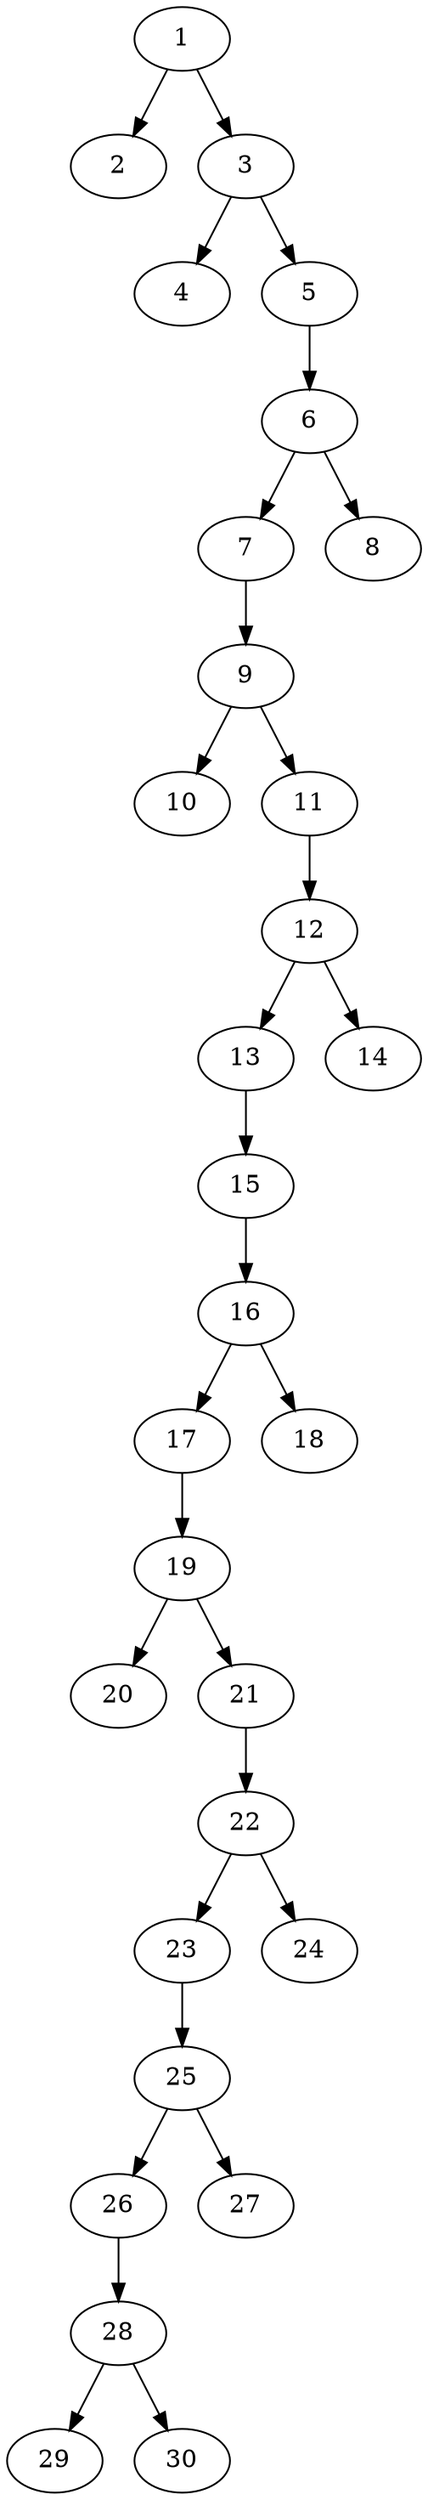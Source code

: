 // DAG automatically generated by daggen at Thu Oct  3 14:04:17 2019
// ./daggen --dot -n 30 --ccr 0.5 --fat 0.3 --regular 0.7 --density 0.5 --mindata 5242880 --maxdata 52428800 
digraph G {
  1 [size="66404352", alpha="0.18", expect_size="33202176"] 
  1 -> 2 [size ="33202176"]
  1 -> 3 [size ="33202176"]
  2 [size="83255296", alpha="0.07", expect_size="41627648"] 
  3 [size="58310656", alpha="0.07", expect_size="29155328"] 
  3 -> 4 [size ="29155328"]
  3 -> 5 [size ="29155328"]
  4 [size="28176384", alpha="0.10", expect_size="14088192"] 
  5 [size="77582336", alpha="0.10", expect_size="38791168"] 
  5 -> 6 [size ="38791168"]
  6 [size="68165632", alpha="0.01", expect_size="34082816"] 
  6 -> 7 [size ="34082816"]
  6 -> 8 [size ="34082816"]
  7 [size="78979072", alpha="0.04", expect_size="39489536"] 
  7 -> 9 [size ="39489536"]
  8 [size="84291584", alpha="0.13", expect_size="42145792"] 
  9 [size="40034304", alpha="0.09", expect_size="20017152"] 
  9 -> 10 [size ="20017152"]
  9 -> 11 [size ="20017152"]
  10 [size="71911424", alpha="0.18", expect_size="35955712"] 
  11 [size="59486208", alpha="0.10", expect_size="29743104"] 
  11 -> 12 [size ="29743104"]
  12 [size="49408000", alpha="0.18", expect_size="24704000"] 
  12 -> 13 [size ="24704000"]
  12 -> 14 [size ="24704000"]
  13 [size="80656384", alpha="0.06", expect_size="40328192"] 
  13 -> 15 [size ="40328192"]
  14 [size="17428480", alpha="0.10", expect_size="8714240"] 
  15 [size="62672896", alpha="0.07", expect_size="31336448"] 
  15 -> 16 [size ="31336448"]
  16 [size="13975552", alpha="0.07", expect_size="6987776"] 
  16 -> 17 [size ="6987776"]
  16 -> 18 [size ="6987776"]
  17 [size="19859456", alpha="0.01", expect_size="9929728"] 
  17 -> 19 [size ="9929728"]
  18 [size="39757824", alpha="0.09", expect_size="19878912"] 
  19 [size="102305792", alpha="0.06", expect_size="51152896"] 
  19 -> 20 [size ="51152896"]
  19 -> 21 [size ="51152896"]
  20 [size="48109568", alpha="0.01", expect_size="24054784"] 
  21 [size="36710400", alpha="0.08", expect_size="18355200"] 
  21 -> 22 [size ="18355200"]
  22 [size="83873792", alpha="0.10", expect_size="41936896"] 
  22 -> 23 [size ="41936896"]
  22 -> 24 [size ="41936896"]
  23 [size="72144896", alpha="0.02", expect_size="36072448"] 
  23 -> 25 [size ="36072448"]
  24 [size="102019072", alpha="0.18", expect_size="51009536"] 
  25 [size="53219328", alpha="0.08", expect_size="26609664"] 
  25 -> 26 [size ="26609664"]
  25 -> 27 [size ="26609664"]
  26 [size="87232512", alpha="0.11", expect_size="43616256"] 
  26 -> 28 [size ="43616256"]
  27 [size="25188352", alpha="0.08", expect_size="12594176"] 
  28 [size="29566976", alpha="0.00", expect_size="14783488"] 
  28 -> 29 [size ="14783488"]
  28 -> 30 [size ="14783488"]
  29 [size="71186432", alpha="0.19", expect_size="35593216"] 
  30 [size="100464640", alpha="0.11", expect_size="50232320"] 
}
